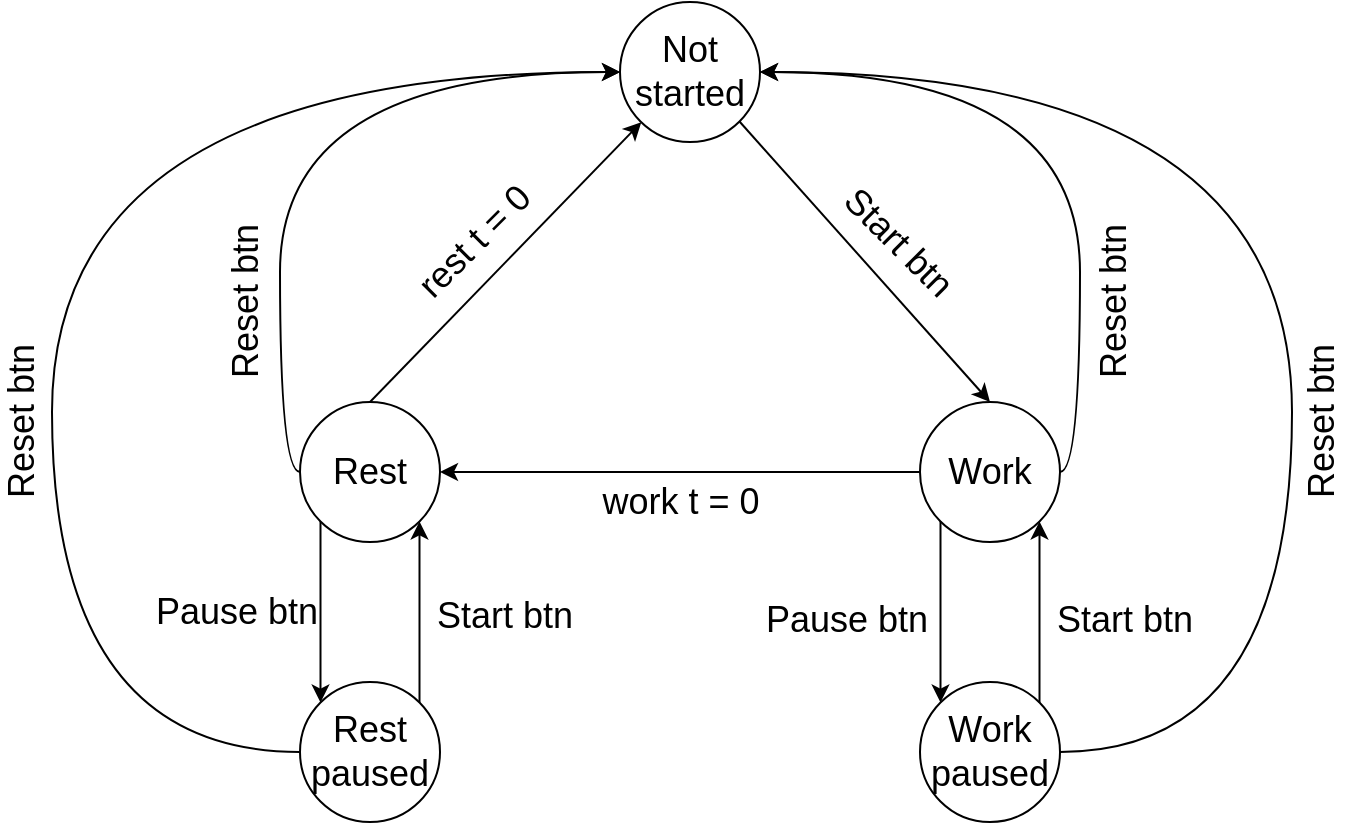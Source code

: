 <mxfile>
    <diagram id="uFIUNj1OCSysVEDai5vN" name="Page-1">
        <mxGraphModel dx="837" dy="670" grid="1" gridSize="10" guides="1" tooltips="1" connect="1" arrows="1" fold="1" page="1" pageScale="1" pageWidth="827" pageHeight="1169" math="0" shadow="0">
            <root>
                <mxCell id="0"/>
                <mxCell id="1" parent="0"/>
                <mxCell id="6" style="edgeStyle=none;html=1;exitX=1;exitY=1;exitDx=0;exitDy=0;entryX=0.5;entryY=0;entryDx=0;entryDy=0;" parent="1" source="2" target="3" edge="1">
                    <mxGeometry relative="1" as="geometry"/>
                </mxCell>
                <mxCell id="2" value="&lt;font style=&quot;font-size: 18px&quot;&gt;Not started&lt;/font&gt;" style="ellipse;whiteSpace=wrap;html=1;aspect=fixed;" parent="1" vertex="1">
                    <mxGeometry x="384" y="80" width="70" height="70" as="geometry"/>
                </mxCell>
                <mxCell id="7" style="edgeStyle=none;html=1;exitX=0;exitY=0.5;exitDx=0;exitDy=0;entryX=1;entryY=0.5;entryDx=0;entryDy=0;" parent="1" source="3" target="4" edge="1">
                    <mxGeometry relative="1" as="geometry"/>
                </mxCell>
                <mxCell id="39" style="edgeStyle=orthogonalEdgeStyle;curved=1;html=1;exitX=1;exitY=0.5;exitDx=0;exitDy=0;entryX=1;entryY=0.5;entryDx=0;entryDy=0;" edge="1" parent="1" source="3" target="2">
                    <mxGeometry relative="1" as="geometry"/>
                </mxCell>
                <mxCell id="3" value="&lt;span style=&quot;font-size: 18px&quot;&gt;Work&lt;/span&gt;" style="ellipse;whiteSpace=wrap;html=1;aspect=fixed;" parent="1" vertex="1">
                    <mxGeometry x="534" y="280" width="70" height="70" as="geometry"/>
                </mxCell>
                <mxCell id="8" style="edgeStyle=none;html=1;exitX=0.5;exitY=0;exitDx=0;exitDy=0;" parent="1" source="4" target="2" edge="1">
                    <mxGeometry relative="1" as="geometry"/>
                </mxCell>
                <mxCell id="19" style="edgeStyle=none;html=1;entryX=0;entryY=0;entryDx=0;entryDy=0;exitX=0;exitY=1;exitDx=0;exitDy=0;" parent="1" source="4" target="33" edge="1">
                    <mxGeometry relative="1" as="geometry">
                        <mxPoint x="220" y="350" as="sourcePoint"/>
                        <mxPoint x="384" y="235" as="targetPoint"/>
                    </mxGeometry>
                </mxCell>
                <mxCell id="38" style="edgeStyle=orthogonalEdgeStyle;curved=1;html=1;exitX=0;exitY=0.5;exitDx=0;exitDy=0;entryX=0;entryY=0.5;entryDx=0;entryDy=0;" edge="1" parent="1" source="4" target="2">
                    <mxGeometry relative="1" as="geometry"/>
                </mxCell>
                <mxCell id="4" value="&lt;span style=&quot;font-size: 18px&quot;&gt;Rest&lt;/span&gt;" style="ellipse;whiteSpace=wrap;html=1;aspect=fixed;" parent="1" vertex="1">
                    <mxGeometry x="224" y="280" width="70" height="70" as="geometry"/>
                </mxCell>
                <mxCell id="20" style="edgeStyle=none;html=1;exitX=1;exitY=0;exitDx=0;exitDy=0;entryX=1;entryY=1;entryDx=0;entryDy=0;" parent="1" source="33" target="4" edge="1">
                    <mxGeometry relative="1" as="geometry">
                        <mxPoint x="394.251" y="259.749" as="sourcePoint"/>
                    </mxGeometry>
                </mxCell>
                <mxCell id="21" value="&lt;font style=&quot;font-size: 18px&quot;&gt;work t = 0&lt;/font&gt;" style="text;html=1;resizable=0;autosize=1;align=center;verticalAlign=middle;points=[];fillColor=none;strokeColor=none;rounded=0;" parent="1" vertex="1">
                    <mxGeometry x="369" y="320" width="90" height="20" as="geometry"/>
                </mxCell>
                <mxCell id="22" value="&lt;font style=&quot;font-size: 18px&quot;&gt;Start btn&lt;/font&gt;" style="text;html=1;resizable=0;autosize=1;align=center;verticalAlign=middle;points=[];fillColor=none;strokeColor=none;rounded=0;rotation=45;" parent="1" vertex="1">
                    <mxGeometry x="483" y="190" width="80" height="20" as="geometry"/>
                </mxCell>
                <mxCell id="27" value="&lt;font style=&quot;font-size: 18px&quot;&gt;Start btn&lt;/font&gt;" style="text;html=1;resizable=0;autosize=1;align=center;verticalAlign=middle;points=[];fillColor=none;strokeColor=none;rounded=0;rotation=0;" parent="1" vertex="1">
                    <mxGeometry x="286" y="377" width="80" height="20" as="geometry"/>
                </mxCell>
                <mxCell id="28" value="&lt;font style=&quot;font-size: 18px&quot;&gt;Pause btn&lt;/font&gt;" style="text;html=1;resizable=0;autosize=1;align=center;verticalAlign=middle;points=[];fillColor=none;strokeColor=none;rounded=0;rotation=0;" parent="1" vertex="1">
                    <mxGeometry x="142" y="375" width="100" height="20" as="geometry"/>
                </mxCell>
                <mxCell id="30" value="&lt;font style=&quot;font-size: 18px&quot;&gt;rest t = 0&lt;/font&gt;" style="text;html=1;resizable=0;autosize=1;align=center;verticalAlign=middle;points=[];fillColor=none;strokeColor=none;rounded=0;rotation=-45;" parent="1" vertex="1">
                    <mxGeometry x="266" y="190" width="90" height="20" as="geometry"/>
                </mxCell>
                <mxCell id="40" style="edgeStyle=orthogonalEdgeStyle;curved=1;html=1;exitX=1;exitY=0.5;exitDx=0;exitDy=0;entryX=1;entryY=0.5;entryDx=0;entryDy=0;" edge="1" parent="1" source="32" target="2">
                    <mxGeometry relative="1" as="geometry">
                        <mxPoint x="700" y="560" as="targetPoint"/>
                        <Array as="points">
                            <mxPoint x="720" y="455"/>
                            <mxPoint x="720" y="115"/>
                        </Array>
                    </mxGeometry>
                </mxCell>
                <mxCell id="32" value="&lt;span style=&quot;font-size: 18px&quot;&gt;Work paused&lt;/span&gt;" style="ellipse;whiteSpace=wrap;html=1;aspect=fixed;" vertex="1" parent="1">
                    <mxGeometry x="534" y="420" width="70" height="70" as="geometry"/>
                </mxCell>
                <mxCell id="41" style="edgeStyle=orthogonalEdgeStyle;curved=1;html=1;exitX=0;exitY=0.5;exitDx=0;exitDy=0;entryX=0;entryY=0.5;entryDx=0;entryDy=0;" edge="1" parent="1" source="33" target="2">
                    <mxGeometry relative="1" as="geometry">
                        <Array as="points">
                            <mxPoint x="100" y="455"/>
                            <mxPoint x="100" y="115"/>
                        </Array>
                    </mxGeometry>
                </mxCell>
                <mxCell id="33" value="&lt;span style=&quot;font-size: 18px&quot;&gt;Rest paused&lt;/span&gt;" style="ellipse;whiteSpace=wrap;html=1;aspect=fixed;" vertex="1" parent="1">
                    <mxGeometry x="224" y="420" width="70" height="70" as="geometry"/>
                </mxCell>
                <mxCell id="34" style="edgeStyle=none;html=1;exitX=0;exitY=1;exitDx=0;exitDy=0;entryX=0;entryY=0;entryDx=0;entryDy=0;" edge="1" parent="1" source="3" target="32">
                    <mxGeometry relative="1" as="geometry">
                        <mxPoint x="542.251" y="341.749" as="sourcePoint"/>
                        <mxPoint x="542" y="432" as="targetPoint"/>
                    </mxGeometry>
                </mxCell>
                <mxCell id="35" style="edgeStyle=none;html=1;entryX=1;entryY=1;entryDx=0;entryDy=0;exitX=1;exitY=0;exitDx=0;exitDy=0;" edge="1" parent="1" source="32" target="3">
                    <mxGeometry relative="1" as="geometry">
                        <mxPoint x="594" y="430" as="sourcePoint"/>
                        <mxPoint x="591.749" y="341.749" as="targetPoint"/>
                    </mxGeometry>
                </mxCell>
                <mxCell id="36" value="&lt;font style=&quot;font-size: 18px&quot;&gt;Start btn&lt;/font&gt;" style="text;html=1;resizable=0;autosize=1;align=center;verticalAlign=middle;points=[];fillColor=none;strokeColor=none;rounded=0;rotation=0;" vertex="1" parent="1">
                    <mxGeometry x="596" y="379" width="80" height="20" as="geometry"/>
                </mxCell>
                <mxCell id="37" value="&lt;font style=&quot;font-size: 18px&quot;&gt;Pause btn&lt;/font&gt;" style="text;html=1;resizable=0;autosize=1;align=center;verticalAlign=middle;points=[];fillColor=none;strokeColor=none;rounded=0;rotation=0;" vertex="1" parent="1">
                    <mxGeometry x="447" y="379" width="100" height="20" as="geometry"/>
                </mxCell>
                <mxCell id="43" value="&lt;font style=&quot;font-size: 18px&quot;&gt;Reset btn&lt;/font&gt;" style="text;html=1;resizable=0;autosize=1;align=center;verticalAlign=middle;points=[];fillColor=none;strokeColor=none;rounded=0;rotation=-90;" vertex="1" parent="1">
                    <mxGeometry x="152" y="220" width="90" height="20" as="geometry"/>
                </mxCell>
                <mxCell id="44" value="&lt;font style=&quot;font-size: 18px&quot;&gt;Reset btn&lt;/font&gt;" style="text;html=1;resizable=0;autosize=1;align=center;verticalAlign=middle;points=[];fillColor=none;strokeColor=none;rounded=0;rotation=-90;" vertex="1" parent="1">
                    <mxGeometry x="40" y="280" width="90" height="20" as="geometry"/>
                </mxCell>
                <mxCell id="45" value="&lt;font style=&quot;font-size: 18px&quot;&gt;Reset btn&lt;/font&gt;" style="text;html=1;resizable=0;autosize=1;align=center;verticalAlign=middle;points=[];fillColor=none;strokeColor=none;rounded=0;rotation=-90;" vertex="1" parent="1">
                    <mxGeometry x="586" y="220" width="90" height="20" as="geometry"/>
                </mxCell>
                <mxCell id="46" value="&lt;font style=&quot;font-size: 18px&quot;&gt;Reset btn&lt;/font&gt;" style="text;html=1;resizable=0;autosize=1;align=center;verticalAlign=middle;points=[];fillColor=none;strokeColor=none;rounded=0;rotation=-90;" vertex="1" parent="1">
                    <mxGeometry x="690" y="280" width="90" height="20" as="geometry"/>
                </mxCell>
            </root>
        </mxGraphModel>
    </diagram>
</mxfile>